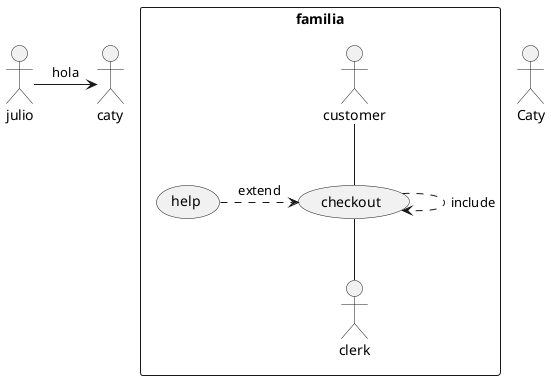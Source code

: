 @startuml
actor julio
actor Caty
julio->caty: hola
rectangle familia {
 customer -- (checkout)
 (checkout).>(checkout): include
 (help).>(checkout): extend 
 (checkout)--clerk
}
@enduml
